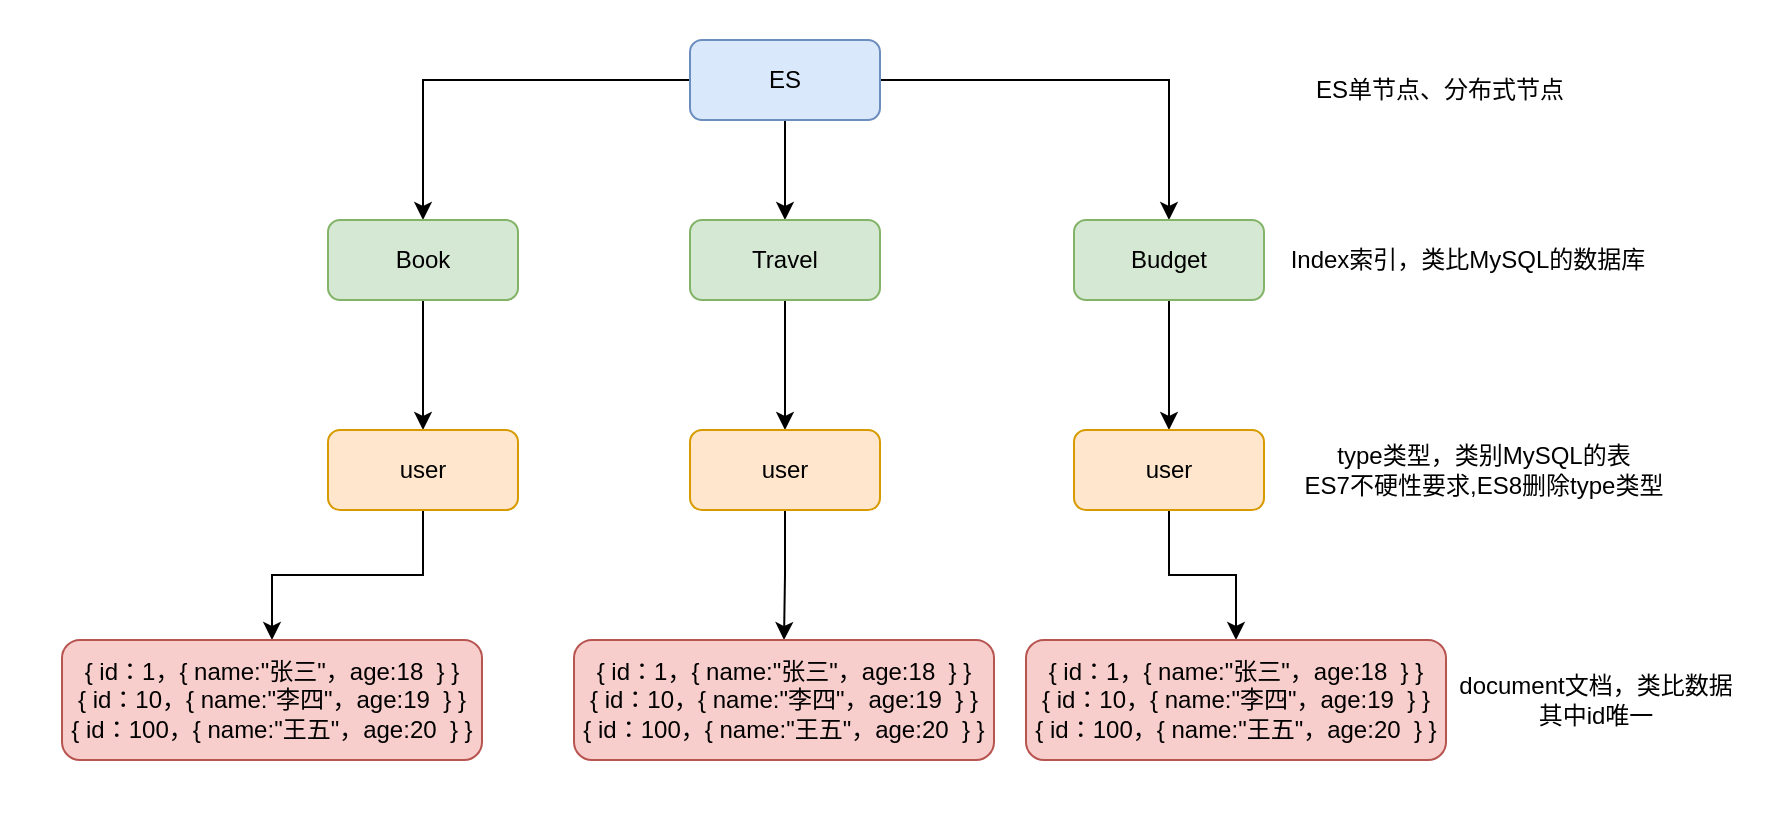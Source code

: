 <mxfile version="24.7.17">
  <diagram name="第 1 页" id="nkP1tnZnkvJA1pigFi4f">
    <mxGraphModel dx="2203" dy="728" grid="1" gridSize="10" guides="1" tooltips="1" connect="1" arrows="1" fold="1" page="1" pageScale="1" pageWidth="827" pageHeight="1169" math="0" shadow="0">
      <root>
        <mxCell id="0" />
        <mxCell id="1" parent="0" />
        <mxCell id="cl5pzR8hT98w7Jfpxouv-1" value="" style="rounded=0;whiteSpace=wrap;html=1;strokeColor=none;" vertex="1" parent="1">
          <mxGeometry x="-120" y="80" width="870" height="410" as="geometry" />
        </mxCell>
        <mxCell id="cl5pzR8hT98w7Jfpxouv-8" value="" style="edgeStyle=orthogonalEdgeStyle;rounded=0;orthogonalLoop=1;jettySize=auto;html=1;entryX=0.5;entryY=0;entryDx=0;entryDy=0;" edge="1" parent="1" source="cl5pzR8hT98w7Jfpxouv-2" target="cl5pzR8hT98w7Jfpxouv-3">
          <mxGeometry relative="1" as="geometry">
            <mxPoint x="145" y="120" as="targetPoint" />
          </mxGeometry>
        </mxCell>
        <mxCell id="cl5pzR8hT98w7Jfpxouv-10" value="" style="edgeStyle=orthogonalEdgeStyle;rounded=0;orthogonalLoop=1;jettySize=auto;html=1;entryX=0.5;entryY=0;entryDx=0;entryDy=0;" edge="1" parent="1" source="cl5pzR8hT98w7Jfpxouv-2" target="cl5pzR8hT98w7Jfpxouv-5">
          <mxGeometry relative="1" as="geometry">
            <mxPoint x="400" y="120" as="targetPoint" />
          </mxGeometry>
        </mxCell>
        <mxCell id="cl5pzR8hT98w7Jfpxouv-11" value="" style="edgeStyle=orthogonalEdgeStyle;rounded=0;orthogonalLoop=1;jettySize=auto;html=1;" edge="1" parent="1" source="cl5pzR8hT98w7Jfpxouv-2" target="cl5pzR8hT98w7Jfpxouv-4">
          <mxGeometry relative="1" as="geometry" />
        </mxCell>
        <mxCell id="cl5pzR8hT98w7Jfpxouv-2" value="ES" style="rounded=1;whiteSpace=wrap;html=1;fillColor=#dae8fc;strokeColor=#6c8ebf;" vertex="1" parent="1">
          <mxGeometry x="225" y="100" width="95" height="40" as="geometry" />
        </mxCell>
        <mxCell id="cl5pzR8hT98w7Jfpxouv-12" value="" style="edgeStyle=orthogonalEdgeStyle;rounded=0;orthogonalLoop=1;jettySize=auto;html=1;" edge="1" parent="1" source="cl5pzR8hT98w7Jfpxouv-3" target="cl5pzR8hT98w7Jfpxouv-6">
          <mxGeometry relative="1" as="geometry" />
        </mxCell>
        <mxCell id="cl5pzR8hT98w7Jfpxouv-3" value="Book" style="rounded=1;whiteSpace=wrap;html=1;fillColor=#d5e8d4;strokeColor=#82b366;" vertex="1" parent="1">
          <mxGeometry x="44" y="190" width="95" height="40" as="geometry" />
        </mxCell>
        <mxCell id="cl5pzR8hT98w7Jfpxouv-17" value="" style="edgeStyle=orthogonalEdgeStyle;rounded=0;orthogonalLoop=1;jettySize=auto;html=1;" edge="1" parent="1" source="cl5pzR8hT98w7Jfpxouv-4" target="cl5pzR8hT98w7Jfpxouv-16">
          <mxGeometry relative="1" as="geometry" />
        </mxCell>
        <mxCell id="cl5pzR8hT98w7Jfpxouv-4" value="Travel" style="rounded=1;whiteSpace=wrap;html=1;fillColor=#d5e8d4;strokeColor=#82b366;" vertex="1" parent="1">
          <mxGeometry x="225" y="190" width="95" height="40" as="geometry" />
        </mxCell>
        <mxCell id="cl5pzR8hT98w7Jfpxouv-19" value="" style="edgeStyle=orthogonalEdgeStyle;rounded=0;orthogonalLoop=1;jettySize=auto;html=1;" edge="1" parent="1" source="cl5pzR8hT98w7Jfpxouv-5" target="cl5pzR8hT98w7Jfpxouv-18">
          <mxGeometry relative="1" as="geometry" />
        </mxCell>
        <mxCell id="cl5pzR8hT98w7Jfpxouv-5" value="Budget" style="rounded=1;whiteSpace=wrap;html=1;fillColor=#d5e8d4;strokeColor=#82b366;" vertex="1" parent="1">
          <mxGeometry x="417" y="190" width="95" height="40" as="geometry" />
        </mxCell>
        <mxCell id="cl5pzR8hT98w7Jfpxouv-21" value="" style="edgeStyle=orthogonalEdgeStyle;rounded=0;orthogonalLoop=1;jettySize=auto;html=1;" edge="1" parent="1" source="cl5pzR8hT98w7Jfpxouv-6" target="cl5pzR8hT98w7Jfpxouv-20">
          <mxGeometry relative="1" as="geometry" />
        </mxCell>
        <mxCell id="cl5pzR8hT98w7Jfpxouv-6" value="user" style="rounded=1;whiteSpace=wrap;html=1;fillColor=#ffe6cc;strokeColor=#d79b00;" vertex="1" parent="1">
          <mxGeometry x="44" y="295" width="95" height="40" as="geometry" />
        </mxCell>
        <mxCell id="cl5pzR8hT98w7Jfpxouv-13" value="ES单节点、分布式节点" style="text;html=1;align=center;verticalAlign=middle;whiteSpace=wrap;rounded=0;" vertex="1" parent="1">
          <mxGeometry x="530" y="110" width="140" height="30" as="geometry" />
        </mxCell>
        <mxCell id="cl5pzR8hT98w7Jfpxouv-14" value="Index索引，类比MySQL的数据库" style="text;html=1;align=center;verticalAlign=middle;whiteSpace=wrap;rounded=0;" vertex="1" parent="1">
          <mxGeometry x="524" y="195" width="180" height="30" as="geometry" />
        </mxCell>
        <mxCell id="cl5pzR8hT98w7Jfpxouv-15" value="type类型，类别MySQL的表&lt;div&gt;ES7不硬性要求,&lt;span style=&quot;background-color: initial;&quot;&gt;ES8删除type类型&lt;/span&gt;&lt;/div&gt;" style="text;html=1;align=center;verticalAlign=middle;whiteSpace=wrap;rounded=0;" vertex="1" parent="1">
          <mxGeometry x="524" y="300" width="196" height="30" as="geometry" />
        </mxCell>
        <mxCell id="cl5pzR8hT98w7Jfpxouv-25" value="" style="edgeStyle=orthogonalEdgeStyle;rounded=0;orthogonalLoop=1;jettySize=auto;html=1;" edge="1" parent="1" source="cl5pzR8hT98w7Jfpxouv-16" target="cl5pzR8hT98w7Jfpxouv-23">
          <mxGeometry relative="1" as="geometry" />
        </mxCell>
        <mxCell id="cl5pzR8hT98w7Jfpxouv-16" value="user" style="rounded=1;whiteSpace=wrap;html=1;fillColor=#ffe6cc;strokeColor=#d79b00;" vertex="1" parent="1">
          <mxGeometry x="225" y="295" width="95" height="40" as="geometry" />
        </mxCell>
        <mxCell id="cl5pzR8hT98w7Jfpxouv-26" value="" style="edgeStyle=orthogonalEdgeStyle;rounded=0;orthogonalLoop=1;jettySize=auto;html=1;" edge="1" parent="1" source="cl5pzR8hT98w7Jfpxouv-18" target="cl5pzR8hT98w7Jfpxouv-24">
          <mxGeometry relative="1" as="geometry" />
        </mxCell>
        <mxCell id="cl5pzR8hT98w7Jfpxouv-18" value="user" style="rounded=1;whiteSpace=wrap;html=1;fillColor=#ffe6cc;strokeColor=#d79b00;" vertex="1" parent="1">
          <mxGeometry x="417" y="295" width="95" height="40" as="geometry" />
        </mxCell>
        <mxCell id="cl5pzR8hT98w7Jfpxouv-20" value="{ id：1，{ name:&quot;张三&quot;，age:18&amp;nbsp; } }&lt;div&gt;{ id：10，{ name:&quot;李四&quot;，age:19&amp;nbsp; } }&lt;br&gt;&lt;/div&gt;&lt;div&gt;{ id：100，{ name:&quot;王五&quot;，age:20&amp;nbsp; } }&lt;br&gt;&lt;/div&gt;" style="rounded=1;whiteSpace=wrap;html=1;fillColor=#f8cecc;strokeColor=#b85450;" vertex="1" parent="1">
          <mxGeometry x="-89" y="400" width="210" height="60" as="geometry" />
        </mxCell>
        <mxCell id="cl5pzR8hT98w7Jfpxouv-22" value="&lt;div&gt;document文档，类比数据&lt;/div&gt;&lt;div&gt;其中id唯一&lt;/div&gt;" style="text;html=1;align=center;verticalAlign=middle;whiteSpace=wrap;rounded=0;" vertex="1" parent="1">
          <mxGeometry x="588" y="415" width="180" height="30" as="geometry" />
        </mxCell>
        <mxCell id="cl5pzR8hT98w7Jfpxouv-23" value="{ id：1，{ name:&quot;张三&quot;，age:18&amp;nbsp; } }&lt;div&gt;{ id：10，{ name:&quot;李四&quot;，age:19&amp;nbsp; } }&lt;br&gt;&lt;/div&gt;&lt;div&gt;{ id：100，{ name:&quot;王五&quot;，age:20&amp;nbsp; } }&lt;br&gt;&lt;/div&gt;" style="rounded=1;whiteSpace=wrap;html=1;fillColor=#f8cecc;strokeColor=#b85450;" vertex="1" parent="1">
          <mxGeometry x="167" y="400" width="210" height="60" as="geometry" />
        </mxCell>
        <mxCell id="cl5pzR8hT98w7Jfpxouv-24" value="{ id：1，{ name:&quot;张三&quot;，age:18&amp;nbsp; } }&lt;div&gt;{ id：10，{ name:&quot;李四&quot;，age:19&amp;nbsp; } }&lt;br&gt;&lt;/div&gt;&lt;div&gt;{ id：100，{ name:&quot;王五&quot;，age:20&amp;nbsp; } }&lt;br&gt;&lt;/div&gt;" style="rounded=1;whiteSpace=wrap;html=1;fillColor=#f8cecc;strokeColor=#b85450;" vertex="1" parent="1">
          <mxGeometry x="393" y="400" width="210" height="60" as="geometry" />
        </mxCell>
      </root>
    </mxGraphModel>
  </diagram>
</mxfile>

